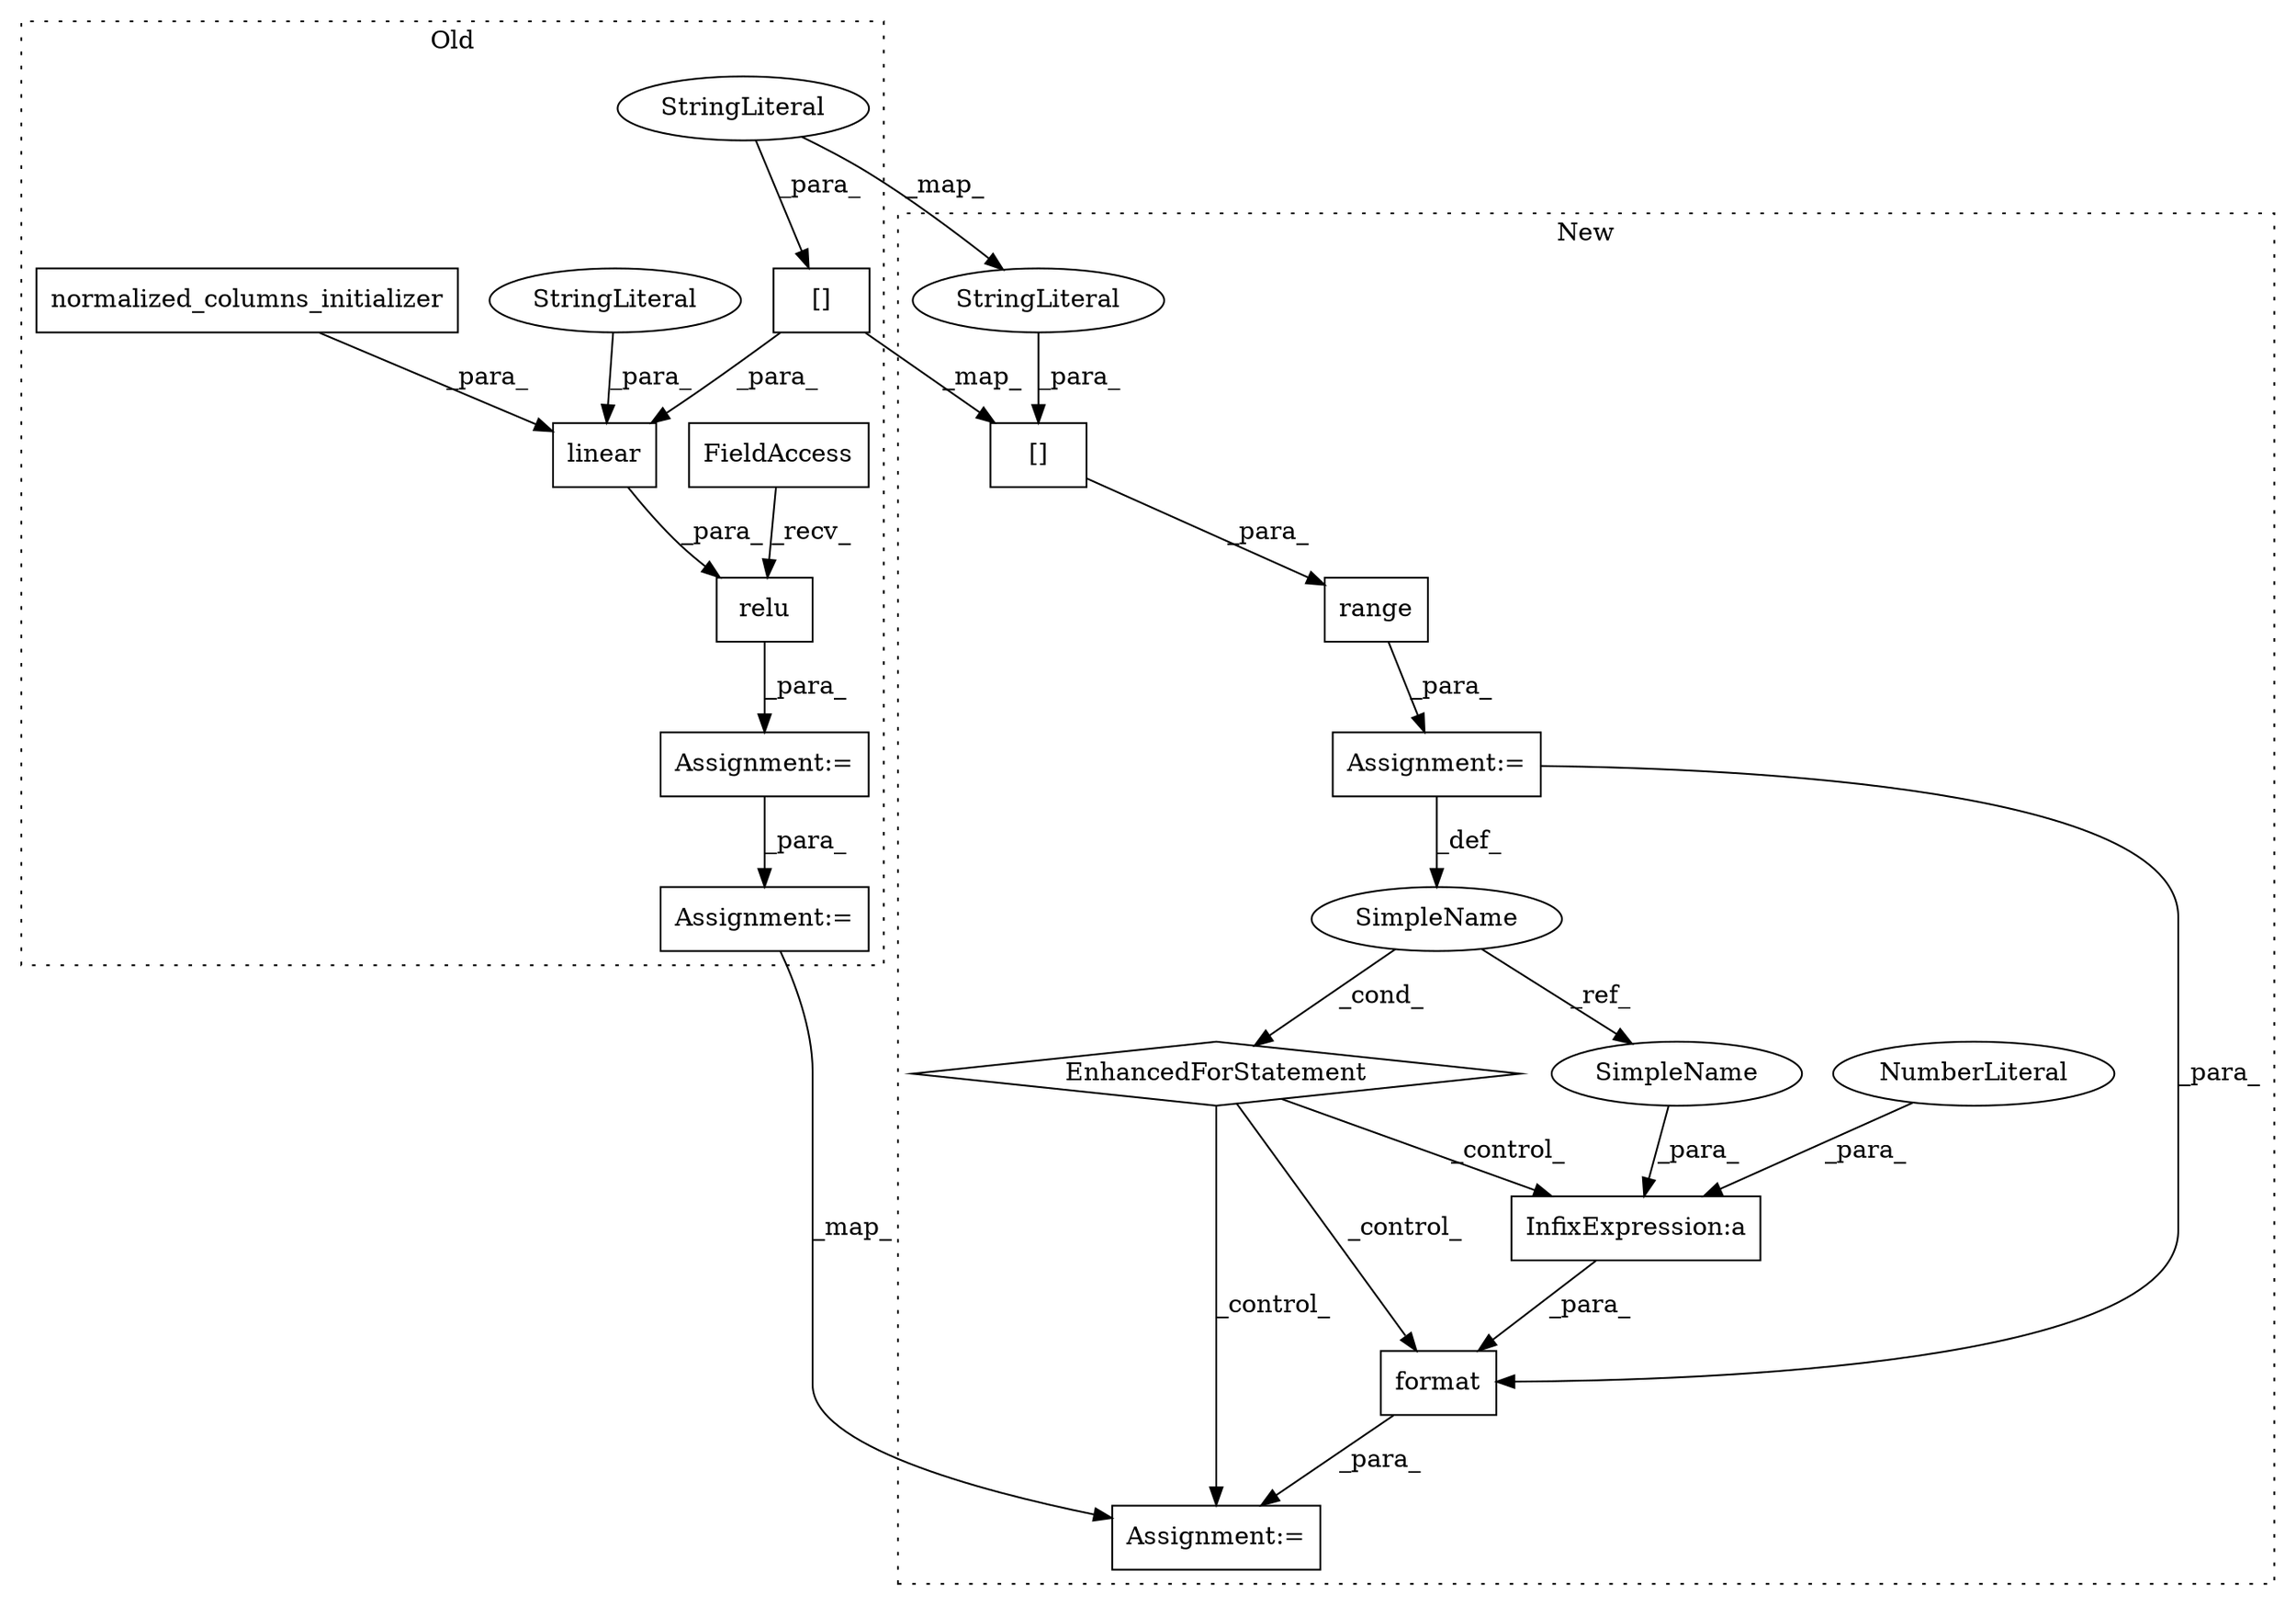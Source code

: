 digraph G {
subgraph cluster0 {
1 [label="relu" a="32" s="5860,5942" l="5,1" shape="box"];
4 [label="Assignment:=" a="7" s="5845" l="1" shape="box"];
6 [label="FieldAccess" a="22" s="5846" l="13" shape="box"];
9 [label="linear" a="32" s="5865,5941" l="7,1" shape="box"];
11 [label="[]" a="2" s="5874,5902" l="12,1" shape="box"];
15 [label="StringLiteral" a="45" s="5886" l="16" shape="ellipse"];
16 [label="StringLiteral" a="45" s="5904" l="4" shape="ellipse"];
17 [label="normalized_columns_initializer" a="32" s="5909" l="32" shape="box"];
18 [label="Assignment:=" a="7" s="5952" l="1" shape="box"];
label = "Old";
style="dotted";
}
subgraph cluster1 {
2 [label="range" a="32" s="5971,6007" l="6,1" shape="box"];
3 [label="EnhancedForStatement" a="70" s="5906,6008" l="57,2" shape="diamond"];
5 [label="Assignment:=" a="7" s="5906,6008" l="57,2" shape="box"];
7 [label="InfixExpression:a" a="27" s="6094" l="3" shape="box"];
8 [label="NumberLiteral" a="34" s="6097" l="1" shape="ellipse"];
10 [label="[]" a="2" s="5977,6006" l="12,1" shape="box"];
12 [label="format" a="32" s="6086,6098" l="7,1" shape="box"];
13 [label="SimpleName" a="42" s="5967" l="1" shape="ellipse"];
14 [label="StringLiteral" a="45" s="5989" l="17" shape="ellipse"];
19 [label="Assignment:=" a="7" s="6021" l="1" shape="box"];
20 [label="SimpleName" a="42" s="6093" l="1" shape="ellipse"];
label = "New";
style="dotted";
}
1 -> 4 [label="_para_"];
2 -> 5 [label="_para_"];
3 -> 7 [label="_control_"];
3 -> 12 [label="_control_"];
3 -> 19 [label="_control_"];
4 -> 18 [label="_para_"];
5 -> 12 [label="_para_"];
5 -> 13 [label="_def_"];
6 -> 1 [label="_recv_"];
7 -> 12 [label="_para_"];
8 -> 7 [label="_para_"];
9 -> 1 [label="_para_"];
10 -> 2 [label="_para_"];
11 -> 10 [label="_map_"];
11 -> 9 [label="_para_"];
12 -> 19 [label="_para_"];
13 -> 3 [label="_cond_"];
13 -> 20 [label="_ref_"];
14 -> 10 [label="_para_"];
15 -> 14 [label="_map_"];
15 -> 11 [label="_para_"];
16 -> 9 [label="_para_"];
17 -> 9 [label="_para_"];
18 -> 19 [label="_map_"];
20 -> 7 [label="_para_"];
}